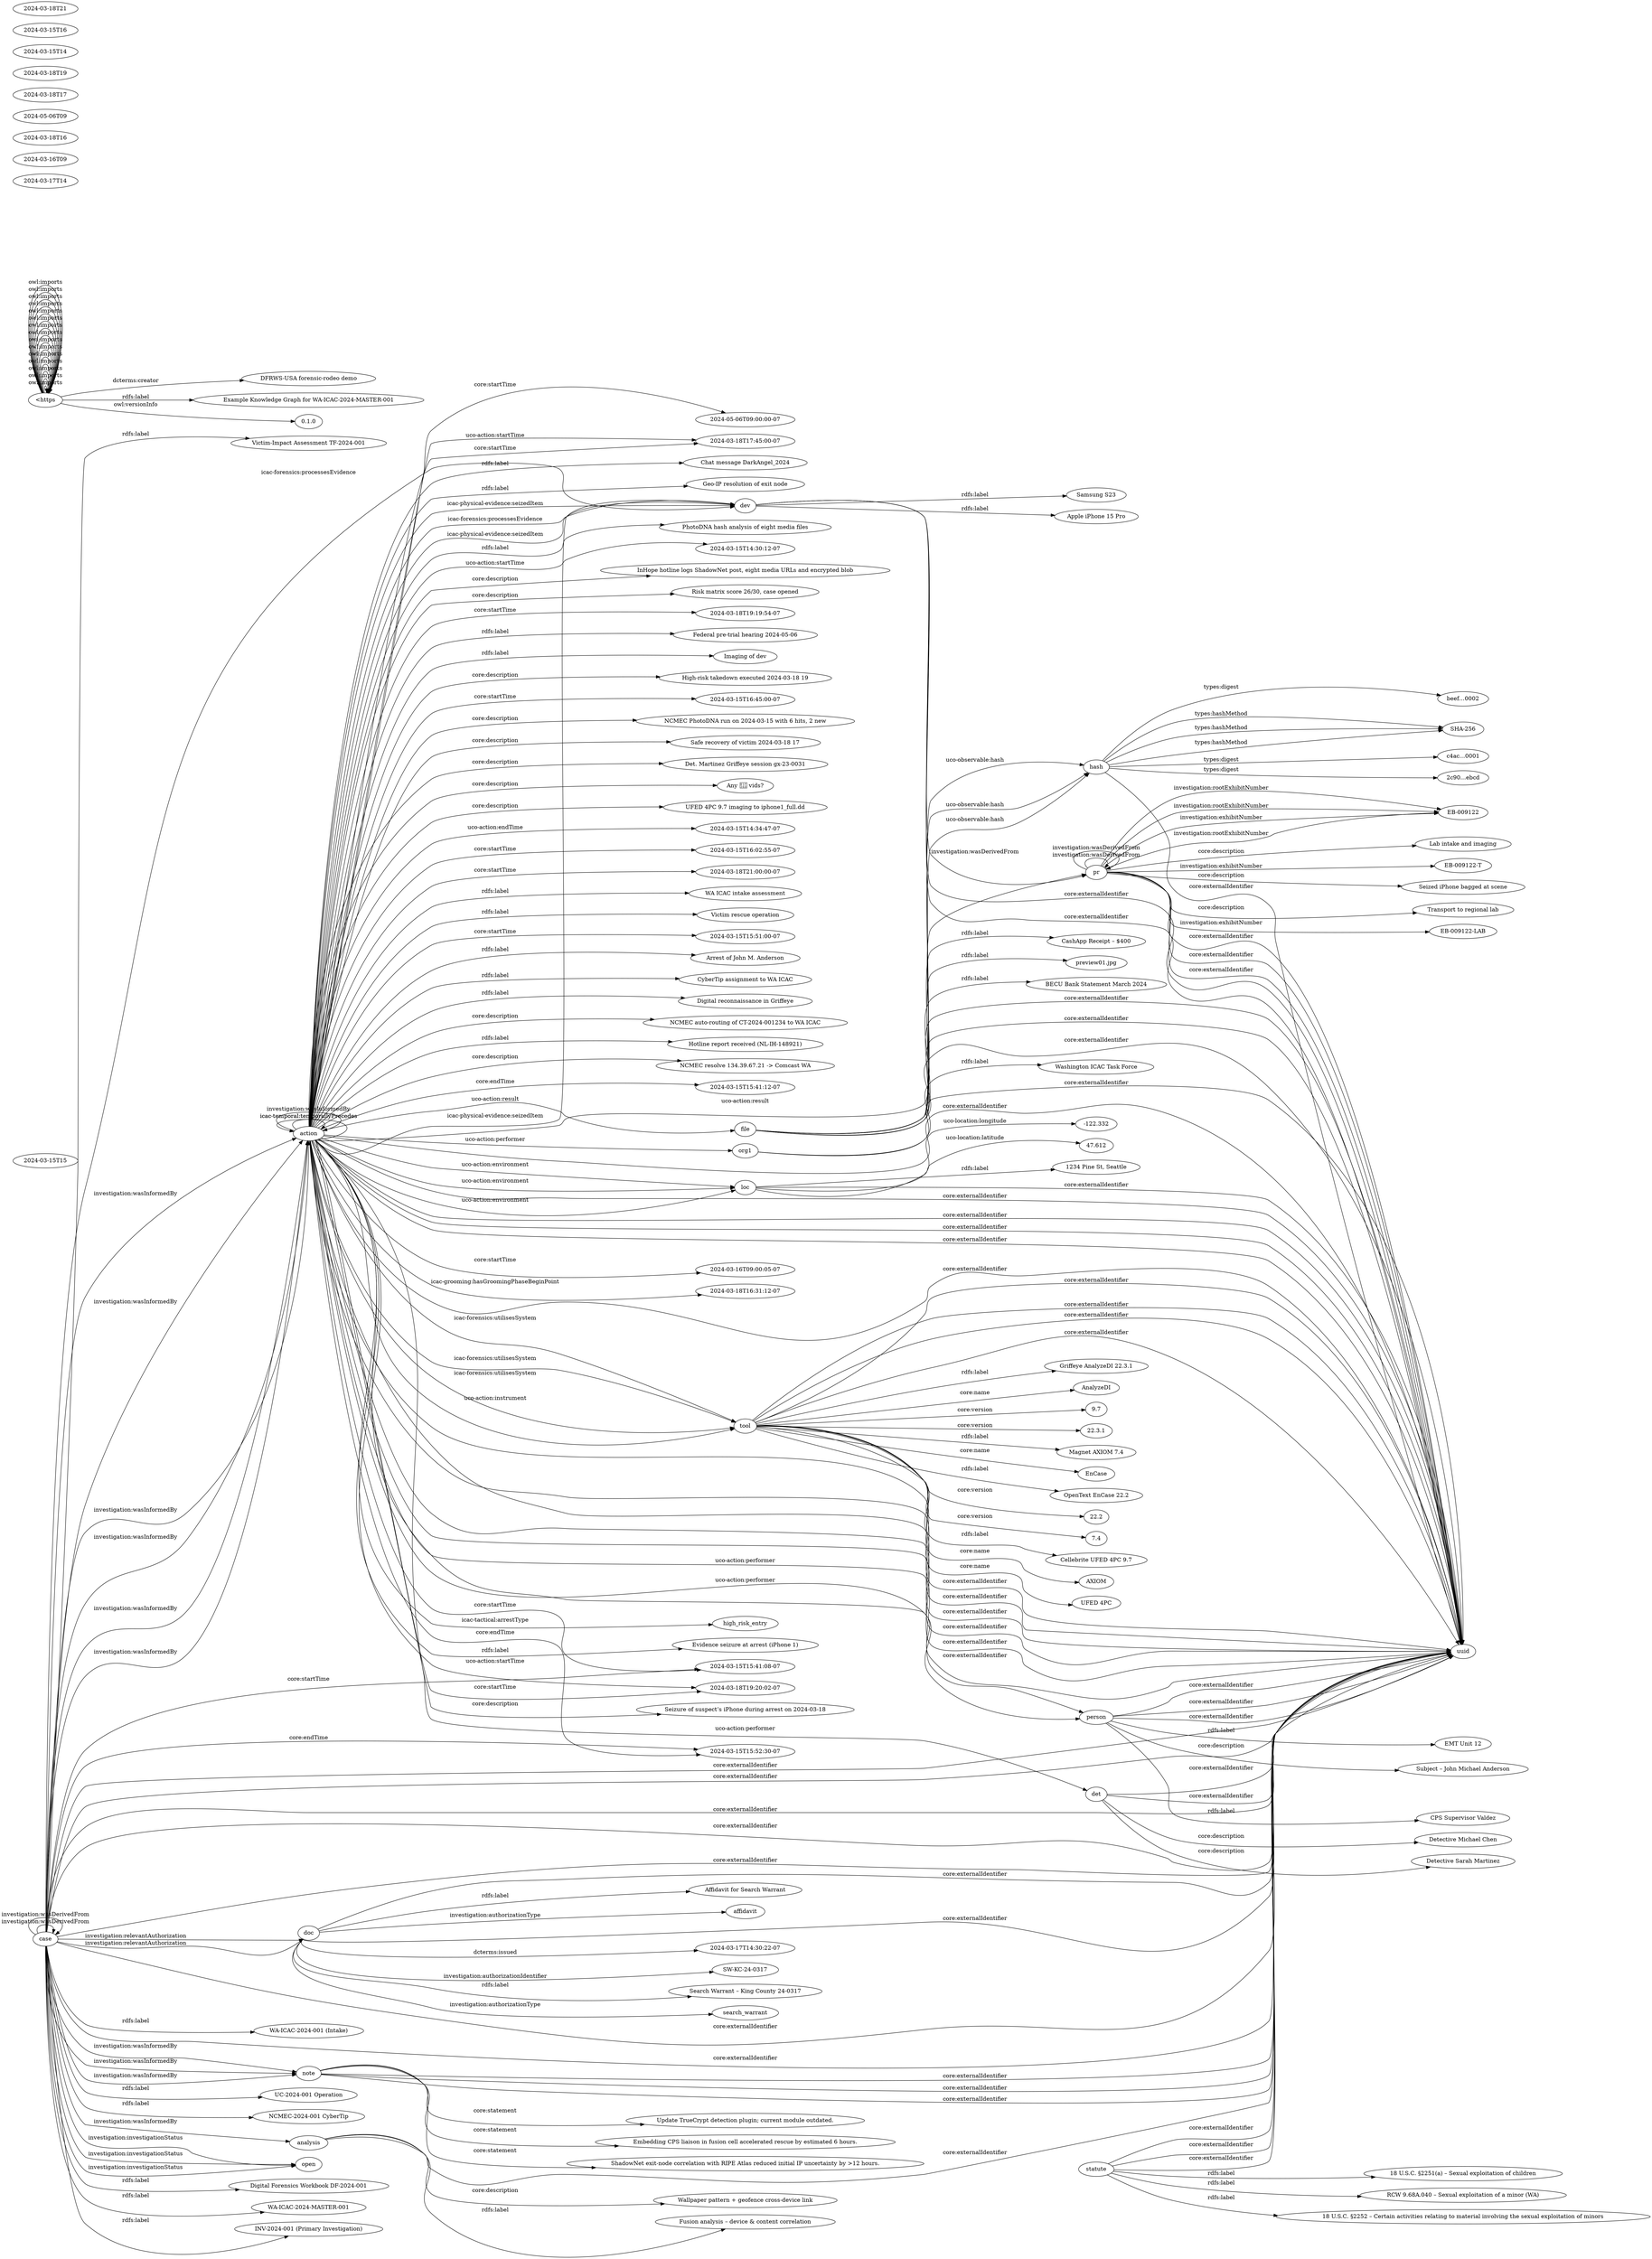 digraph knowledge_graph {
rankdir=LR;
case [shape=ellipse];
"Victim-Impact Assessment TF-2024-001" [shape=ellipse];
case:tf -> "Victim-Impact Assessment TF-2024-001" [label="rdfs:label"];
hash [shape=ellipse];
"SHA-256" [shape=ellipse];
hash:"sha256-bankpdf" -> "SHA-256" [label="types:hashMethod"];
action [shape=ellipse];
"2024-03-15T15" [shape=ellipse];
action:"photoDNA-run" -> "2024-03-15T15:41:12-07":00 [label="core:endTime"];
doc [shape=ellipse];
uuid [shape=ellipse];
doc:"aff-inv-001" -> uuid:"0df60c5f-99e6-4f77-8e6c-e67315e9e78f" [label="core:externalIdentifier"];
action [shape=ellipse];
action [shape=ellipse];
action:"victim-rescue" -> action:"pretrial-hearing" [label="icac-temporal:temporallyPrecedes"];
hash [shape=ellipse];
"c4ac…0001" [shape=ellipse];
hash:"sha256-cash400" -> "c4ac…0001" [label="types:digest"];
"<https" [shape=ellipse];
"<https" [shape=ellipse];
"<https":"//example.org/wa_icac_2024_master_001_kg>" -> "<https":"//ontology.caseontology.org/case/investigation/>" [label="owl:imports"];
note [shape=ellipse];
uuid [shape=ellipse];
note:lesson2 -> uuid:"2bf3ec52-f7cd-46e5-86a7-f4ad55e913de" [label="core:externalIdentifier"];
loc [shape=ellipse];
47.612 [shape=ellipse];
loc:"anderson-residence" -> 47.612 [label="uco-location:latitude"];
analysis [shape=ellipse];
"Fusion analysis – device & content correlation" [shape=ellipse];
analysis:"fusion-01" -> "Fusion analysis – device & content correlation" [label="rdfs:label"];
action [shape=ellipse];
person [shape=ellipse];
action:"victim-rescue" -> person:cps_valdez [label="uco-action:performer"];
pr [shape=ellipse];
"EB-009122-LAB" [shape=ellipse];
pr:"pr-labcheck-iphone" -> "EB-009122-LAB" [label="investigation:exhibitNumber"];
"<https" [shape=ellipse];
"<https" [shape=ellipse];
"<https":"//example.org/wa_icac_2024_master_001_kg>" -> "<https":"//ontology.unifiedcyberontology.org/icac/case-management>" [label="owl:imports"];
note [shape=ellipse];
"Embedding CPS liaison in fusion cell accelerated rescue by estimated 6 hours." [shape=ellipse];
note:lesson2 -> "Embedding CPS liaison in fusion cell accelerated rescue by estimated 6 hours." [label="core:statement"];
case [shape=ellipse];
note [shape=ellipse];
case:master -> note:lesson2 [label="investigation:wasInformedBy"];
tool [shape=ellipse];
AnalyzeDI [shape=ellipse];
tool:Griffeye_22_3_1 -> AnalyzeDI [label="core:name"];
"<https" [shape=ellipse];
"<https" [shape=ellipse];
"<https":"//example.org/wa_icac_2024_master_001_kg>" -> "<https":"//ontology.unifiedcyberontology.org/icac/tactical>" [label="owl:imports"];
doc [shape=ellipse];
"2024-03-17T14" [shape=ellipse];
doc:"sw-kc-24-0317" -> "2024-03-17T14:30:22-07":00 [label="dcterms:issued"];
statute [shape=ellipse];
"18 U.S.C. §2251(a) – Sexual exploitation of children" [shape=ellipse];
statute:"18_2251a" -> "18 U.S.C. §2251(a) – Sexual exploitation of children" [label="rdfs:label"];
action [shape=ellipse];
"2024-03-16T09" [shape=ellipse];
action:"digital-recon" -> "2024-03-16T09:00:05-07":00 [label="core:startTime"];
action [shape=ellipse];
uuid [shape=ellipse];
action:"seizure-iphone-1" -> uuid:"5d14f6b8-f67d-4cd2-929b-9b192d08d4db" [label="core:externalIdentifier"];
case [shape=ellipse];
"WA-ICAC-2024-001 (Intake)" [shape=ellipse];
case:intake -> "WA-ICAC-2024-001 (Intake)" [label="rdfs:label"];
tool [shape=ellipse];
9.7 [shape=ellipse];
tool:UFED_4PC_9_7 -> 9.7 [label="core:version"];
action [shape=ellipse];
"2024-03-18T16" [shape=ellipse];
action:"chat-groom-msg" -> "2024-03-18T16:31:12-07":00 [label="icac-grooming:hasGroomingPhaseBeginPoint"];
note [shape=ellipse];
uuid [shape=ellipse];
note:lesson3 -> uuid:"0ebfc251-37f6-430d-a9b7-91d9fe2a4ca4" [label="core:externalIdentifier"];
tool [shape=ellipse];
"22.3.1" [shape=ellipse];
tool:Griffeye_22_3_1 -> "22.3.1" [label="core:version"];
tool [shape=ellipse];
uuid [shape=ellipse];
tool:EnCase_22_2 -> uuid:"4afd90ad-7390-4722-9e9e-8ac87f3ce811" [label="core:externalIdentifier"];
tool [shape=ellipse];
"Magnet AXIOM 7.4" [shape=ellipse];
tool:AXIOM_7_4 -> "Magnet AXIOM 7.4" [label="rdfs:label"];
case [shape=ellipse];
action [shape=ellipse];
case:intake -> action:"intake-assessment" [label="investigation:wasInformedBy"];
action [shape=ellipse];
"2024-05-06T09" [shape=ellipse];
action:"pretrial-hearing" -> "2024-05-06T09:00:00-07":00 [label="core:startTime"];
action [shape=ellipse];
"2024-03-18T17" [shape=ellipse];
action:"victim-rescue" -> "2024-03-18T17:45:00-07":00 [label="core:startTime"];
action [shape=ellipse];
"Chat message DarkAngel_2024" [shape=ellipse];
action:"chat-groom-msg" -> "Chat message DarkAngel_2024" [label="rdfs:label"];
case [shape=ellipse];
action [shape=ellipse];
case:inv -> action:"digital-recon" [label="investigation:wasInformedBy"];
action [shape=ellipse];
"Geo-IP resolution of exit node" [shape=ellipse];
action:"geoip-resolve" -> "Geo-IP resolution of exit node" [label="rdfs:label"];
pr [shape=ellipse];
uuid [shape=ellipse];
pr:"pr-seizure-iphone" -> uuid:"f91a8c01-af31-4896-9cc4-df5147e6abc0" [label="core:externalIdentifier"];
action [shape=ellipse];
dev [shape=ellipse];
action:"arrest-01" -> dev:"iphone-1" [label="icac-physical-evidence:seizedItem"];
case [shape=ellipse];
doc [shape=ellipse];
case:inv -> doc:"sw-kc-24-0317" [label="investigation:relevantAuthorization"];
action [shape=ellipse];
action [shape=ellipse];
action:"photoDNA-run" -> action:"geoip-resolve" [label="investigation:wasInformedBy"];
tool [shape=ellipse];
EnCase [shape=ellipse];
tool:EnCase_22_2 -> EnCase [label="core:name"];
"<https" [shape=ellipse];
"<https" [shape=ellipse];
"<https":"//example.org/wa_icac_2024_master_001_kg>" -> "<https":"//ontology.unifiedcyberontology.org/icac/grooming>" [label="owl:imports"];
case [shape=ellipse];
uuid [shape=ellipse];
case:intake -> uuid:"fa8c9048-71ad-45cd-b273-fb08a4c1c72a" [label="core:externalIdentifier"];
case [shape=ellipse];
"2024-03-15T15" [shape=ellipse];
case:tip -> "2024-03-15T15:41:08-07":00 [label="core:startTime"];
action [shape=ellipse];
loc [shape=ellipse];
action:"seizure-iphone-1" -> loc:"arrest-location" [label="uco-action:environment"];
dev [shape=ellipse];
"Samsung S23" [shape=ellipse];
dev:"s23-1" -> "Samsung S23" [label="rdfs:label"];
action [shape=ellipse];
file [shape=ellipse];
action:"hotline-report" -> file:"media-urls-bundle" [label="uco-action:result"];
case [shape=ellipse];
action [shape=ellipse];
case:uc -> action:"chat-groom-msg" [label="investigation:wasInformedBy"];
case [shape=ellipse];
uuid [shape=ellipse];
case:inv -> uuid:"07c3b6f5-3cda-4ee0-bf16-1bb08e632ee4" [label="core:externalIdentifier"];
case [shape=ellipse];
doc [shape=ellipse];
case:master -> doc:"sw-kc-24-0317" [label="investigation:relevantAuthorization"];
tool [shape=ellipse];
"OpenText EnCase 22.2" [shape=ellipse];
tool:EnCase_22_2 -> "OpenText EnCase 22.2" [label="rdfs:label"];
"<https" [shape=ellipse];
"<https" [shape=ellipse];
"<https":"//example.org/wa_icac_2024_master_001_kg>" -> "<https":"//ontology.unifiedcyberontology.org/icac/taskforce>" [label="owl:imports"];
statute [shape=ellipse];
uuid [shape=ellipse];
statute:RCW_9_68a_040 -> uuid:"ef4bb2a3-9cb2-4d72-b138-cd8fb7f4795c" [label="core:externalIdentifier"];
action [shape=ellipse];
"2024-03-18T19" [shape=ellipse];
action:"seizure-iphone-1" -> "2024-03-18T19:20:02-07":00 [label="uco-action:startTime"];
"<https" [shape=ellipse];
"DFRWS-USA forensic-rodeo demo" [shape=ellipse];
"<https":"//example.org/wa_icac_2024_master_001_kg>" -> "DFRWS-USA forensic-rodeo demo" [label="dcterms:creator"];
action [shape=ellipse];
uuid [shape=ellipse];
action:"hotline-report" -> uuid:"0d7062b5-0b54-49c9-be78-73ba7e62a3c1" [label="core:externalIdentifier"];
action [shape=ellipse];
org1 [shape=ellipse];
action:"hotline-report" -> org1:ncmec [label="uco-action:performer"];
action [shape=ellipse];
"PhotoDNA hash analysis of eight media files" [shape=ellipse];
action:"photoDNA-run" -> "PhotoDNA hash analysis of eight media files" [label="rdfs:label"];
action [shape=ellipse];
"2024-03-15T14" [shape=ellipse];
action:"hotline-report" -> "2024-03-15T14:30:12-07":00 [label="uco-action:startTime"];
pr [shape=ellipse];
pr [shape=ellipse];
pr:"pr-labcheck-iphone" -> pr:"pr-transport-iphone" [label="investigation:wasDerivedFrom"];
action [shape=ellipse];
"InHope hotline logs ShadowNet post, eight media URLs and encrypted blob" [shape=ellipse];
action:"hotline-report" -> "InHope hotline logs ShadowNet post, eight media URLs and encrypted blob" [label="core:description"];
action [shape=ellipse];
uuid [shape=ellipse];
action:"pretrial-hearing" -> uuid:"30edb725-97d7-4e11-8f15-8a237c26df5a" [label="core:externalIdentifier"];
action [shape=ellipse];
action [shape=ellipse];
action:"seizure-iphone-1" -> action:"device-imaging-iphone" [label="icac-temporal:temporallyPrecedes"];
tool [shape=ellipse];
uuid [shape=ellipse];
tool:UFED_4PC_9_7 -> uuid:"f09d252a-df93-4bc7-8abe-4d35e48e39cd" [label="core:externalIdentifier"];
hash [shape=ellipse];
"2c90…ebcd" [shape=ellipse];
hash:"sha256-2c90ebcd" -> "2c90…ebcd" [label="types:digest"];
action [shape=ellipse];
pr [shape=ellipse];
action:"seizure-iphone-1" -> pr:"pr-seizure-iphone" [label="uco-action:result"];
tool [shape=ellipse];
22.2 [shape=ellipse];
tool:EnCase_22_2 -> 22.2 [label="core:version"];
action [shape=ellipse];
"Seizure of suspect’s iPhone during arrest on 2024-03-18" [shape=ellipse];
action:"seizure-iphone-1" -> "Seizure of suspect’s iPhone during arrest on 2024-03-18" [label="core:description"];
action [shape=ellipse];
"Risk matrix score 26/30, case opened" [shape=ellipse];
action:"intake-assessment" -> "Risk matrix score 26/30, case opened" [label="core:description"];
case [shape=ellipse];
dev [shape=ellipse];
case:df -> dev:"iphone-1" [label="icac-forensics:processesEvidence"];
action [shape=ellipse];
uuid [shape=ellipse];
action:"chat-groom-msg" -> uuid:"3d34ec1e-c05e-4d39-9290-11ebb71416dd" [label="core:externalIdentifier"];
doc [shape=ellipse];
uuid [shape=ellipse];
doc:"sw-kc-24-0317" -> uuid:"b1dc4f83-5157-4a36-a316-74ab4d9e14bb" [label="core:externalIdentifier"];
loc [shape=ellipse];
"1234 Pine St, Seattle" [shape=ellipse];
loc:"anderson-residence" -> "1234 Pine St, Seattle" [label="rdfs:label"];
action [shape=ellipse];
tool [shape=ellipse];
action:"seizure-iphone-1" -> tool:"takedown-equipment" [label="uco-action:instrument"];
action [shape=ellipse];
"2024-03-18T19" [shape=ellipse];
action:"arrest-01" -> "2024-03-18T19:19:54-07":00 [label="core:startTime"];
action [shape=ellipse];
"Federal pre-trial hearing 2024-05-06" [shape=ellipse];
action:"pretrial-hearing" -> "Federal pre-trial hearing 2024-05-06" [label="rdfs:label"];
action [shape=ellipse];
"2024-03-18T17" [shape=ellipse];
action:"victim-rescue" -> "2024-03-18T17:45:00-07":00 [label="uco-action:startTime"];
pr [shape=ellipse];
uuid [shape=ellipse];
pr:"pr-transport-iphone" -> uuid:"4b33b5d1-6db3-4f7e-9e8d-2e912b4e7579" [label="core:externalIdentifier"];
statute [shape=ellipse];
uuid [shape=ellipse];
statute:"18_2251a" -> uuid:"b67d8f3e-6451-4e21-bc21-88bb5fe9ef61" [label="core:externalIdentifier"];
action [shape=ellipse];
"Imaging of dev" [shape=ellipse];
action:"device-imaging-iphone" -> "Imaging of dev":"iphone-1" [label="rdfs:label"];
action [shape=ellipse];
high_risk_entry [shape=ellipse];
action:"seizure-iphone-1" -> high_risk_entry [label="icac-tactical:arrestType"];
action [shape=ellipse];
loc [shape=ellipse];
action:"victim-rescue" -> loc:"victim-location" [label="uco-action:environment"];
pr [shape=ellipse];
"EB-009122" [shape=ellipse];
pr:"pr-seizure-iphone" -> "EB-009122" [label="investigation:exhibitNumber"];
action [shape=ellipse];
dev [shape=ellipse];
action:"device-imaging-iphone" -> dev:"iphone-1" [label="icac-forensics:processesEvidence"];
action [shape=ellipse];
dev [shape=ellipse];
action:"arrest-01" -> dev:"s23-1" [label="icac-physical-evidence:seizedItem"];
case [shape=ellipse];
"UC-2024-001 Operation" [shape=ellipse];
case:uc -> "UC-2024-001 Operation" [label="rdfs:label"];
pr [shape=ellipse];
"Lab intake and imaging" [shape=ellipse];
pr:"pr-labcheck-iphone" -> "Lab intake and imaging" [label="core:description"];
case [shape=ellipse];
note [shape=ellipse];
case:master -> note:lesson1 [label="investigation:wasInformedBy"];
hash [shape=ellipse];
"beef…0002" [shape=ellipse];
hash:"sha256-bankpdf" -> "beef…0002" [label="types:digest"];
file [shape=ellipse];
"BECU Bank Statement March 2024" [shape=ellipse];
file:bank_statement_pdf -> "BECU Bank Statement March 2024" [label="rdfs:label"];
"<https" [shape=ellipse];
"<https" [shape=ellipse];
"<https":"//example.org/wa_icac_2024_master_001_kg>" -> "<https":"//ontology.unifiedcyberontology.org/icac/victim-impact>" [label="owl:imports"];
pr [shape=ellipse];
"EB-009122" [shape=ellipse];
pr:"pr-labcheck-iphone" -> "EB-009122" [label="investigation:rootExhibitNumber"];
case [shape=ellipse];
note [shape=ellipse];
case:master -> note:lesson3 [label="investigation:wasInformedBy"];
case [shape=ellipse];
uuid [shape=ellipse];
case:tip -> uuid:"1e2c4b7e-77c8-4f42-8f16-8e5b9d5b2e99" [label="core:externalIdentifier"];
file [shape=ellipse];
uuid [shape=ellipse];
file:bank_statement_pdf -> uuid:"faa22579-b865-4d33-8b83-4d70ad23d070" [label="core:externalIdentifier"];
action [shape=ellipse];
"High-risk takedown executed 2024-03-18 19" [shape=ellipse];
action:"arrest-01" -> "High-risk takedown executed 2024-03-18 19":"19 PST" [label="core:description"];
action [shape=ellipse];
"2024-03-15T16" [shape=ellipse];
action:"intake-assessment" -> "2024-03-15T16:45:00-07":00 [label="core:startTime"];
action [shape=ellipse];
"NCMEC PhotoDNA run on 2024-03-15 with 6 hits, 2 new" [shape=ellipse];
action:"photoDNA-run" -> "NCMEC PhotoDNA run on 2024-03-15 with 6 hits, 2 new" [label="core:description"];
loc [shape=ellipse];
"-122.332" [shape=ellipse];
loc:"anderson-residence" -> "-122.332" [label="uco-location:longitude"];
note [shape=ellipse];
"ShadowNet exit-node correlation with RIPE Atlas reduced initial IP uncertainty by >12 hours." [shape=ellipse];
note:lesson1 -> "ShadowNet exit-node correlation with RIPE Atlas reduced initial IP uncertainty by >12 hours." [label="core:statement"];
person [shape=ellipse];
uuid [shape=ellipse];
person:"john-anderson" -> uuid:"f3d4a2b6-2c52-4c0a-9e3a-09eb47844d18" [label="core:externalIdentifier"];
dev [shape=ellipse];
"Apple iPhone 15 Pro" [shape=ellipse];
dev:"iphone-1" -> "Apple iPhone 15 Pro" [label="rdfs:label"];
case [shape=ellipse];
action [shape=ellipse];
case:df -> action:"device-imaging-iphone" [label="investigation:wasInformedBy"];
doc [shape=ellipse];
"SW-KC-24-0317" [shape=ellipse];
doc:"sw-kc-24-0317" -> "SW-KC-24-0317" [label="investigation:authorizationIdentifier"];
case [shape=ellipse];
"NCMEC-2024-001 CyberTip" [shape=ellipse];
case:tip -> "NCMEC-2024-001 CyberTip" [label="rdfs:label"];
loc [shape=ellipse];
uuid [shape=ellipse];
loc:"anderson-residence" -> uuid:"2de6bffa-924c-4ed9-97bc-2c4c9c1c2b20" [label="core:externalIdentifier"];
tool [shape=ellipse];
7.4 [shape=ellipse];
tool:AXIOM_7_4 -> 7.4 [label="core:version"];
action [shape=ellipse];
"Safe recovery of victim 2024-03-18 17" [shape=ellipse];
action:"victim-rescue" -> "Safe recovery of victim 2024-03-18 17":45 [label="core:description"];
person [shape=ellipse];
uuid [shape=ellipse];
person:cps_valdez -> uuid:"a9ae99b0-2836-4fa4-b4e2-09847162f216" [label="core:externalIdentifier"];
case [shape=ellipse];
case [shape=ellipse];
case:master -> case:tip [label="investigation:wasDerivedFrom"];
hash [shape=ellipse];
"SHA-256" [shape=ellipse];
hash:"sha256-cash400" -> "SHA-256" [label="types:hashMethod"];
file [shape=ellipse];
hash [shape=ellipse];
file:cashapp_receipt_400 -> hash:"sha256-cash400" [label="uco-observable:hash"];
action [shape=ellipse];
"Det. Martinez Griffeye session gx-23-0031" [shape=ellipse];
action:"digital-recon" -> "Det. Martinez Griffeye session gx-23-0031" [label="core:description"];
doc [shape=ellipse];
"Search Warrant – King County 24-0317" [shape=ellipse];
doc:"sw-kc-24-0317" -> "Search Warrant – King County 24-0317" [label="rdfs:label"];
action [shape=ellipse];
"Any 🍭 vids?" [shape=ellipse];
action:"chat-groom-msg" -> "Any 🍭 vids?" [label="core:description"];
action [shape=ellipse];
"UFED 4PC 9.7 imaging to iphone1_full.dd" [shape=ellipse];
action:"device-imaging-iphone" -> "UFED 4PC 9.7 imaging to iphone1_full.dd" [label="core:description"];
pr [shape=ellipse];
"EB-009122" [shape=ellipse];
pr:"pr-transport-iphone" -> "EB-009122" [label="investigation:rootExhibitNumber"];
"<https" [shape=ellipse];
"<https" [shape=ellipse];
"<https":"//example.org/wa_icac_2024_master_001_kg>" -> "<https":"//ontology.unifiedcyberontology.org/uco/identity/>" [label="owl:imports"];
"<https" [shape=ellipse];
"<https" [shape=ellipse];
"<https":"//example.org/wa_icac_2024_master_001_kg>" -> "<https":"//ontology.unifiedcyberontology.org/icac/forensics>" [label="owl:imports"];
det [shape=ellipse];
uuid [shape=ellipse];
det:"m-chen" -> uuid:"8c8d6a77-8899-4825-a604-785c9b5df4de" [label="core:externalIdentifier"];
action [shape=ellipse];
uuid [shape=ellipse];
action:"device-imaging-iphone" -> uuid:"16c8dfe5-e79e-4be0-9d2d-7c6e4b15bf95" [label="core:externalIdentifier"];
case [shape=ellipse];
case [shape=ellipse];
case:intake -> case:tip [label="investigation:wasDerivedFrom"];
case [shape=ellipse];
uuid [shape=ellipse];
case:uc -> uuid:"e66e2cd3-6d9a-4b2f-afd5-8af1f3cf37e8" [label="core:externalIdentifier"];
case [shape=ellipse];
"2024-03-15T15" [shape=ellipse];
case:tip -> "2024-03-15T15:52:30-07":00 [label="core:endTime"];
statute [shape=ellipse];
"RCW 9.68A.040 – Sexual exploitation of a minor (WA)" [shape=ellipse];
statute:RCW_9_68a_040 -> "RCW 9.68A.040 – Sexual exploitation of a minor (WA)" [label="rdfs:label"];
pr [shape=ellipse];
"EB-009122-T" [shape=ellipse];
pr:"pr-transport-iphone" -> "EB-009122-T" [label="investigation:exhibitNumber"];
action [shape=ellipse];
"2024-03-15T14" [shape=ellipse];
action:"hotline-report" -> "2024-03-15T14:34:47-07":00 [label="uco-action:endTime"];
doc [shape=ellipse];
search_warrant [shape=ellipse];
doc:"sw-kc-24-0317" -> search_warrant [label="investigation:authorizationType"];
hash [shape=ellipse];
"SHA-256" [shape=ellipse];
hash:"sha256-2c90ebcd" -> "SHA-256" [label="types:hashMethod"];
action [shape=ellipse];
det [shape=ellipse];
action:"seizure-iphone-1" -> det:"m-chen" [label="uco-action:performer"];
action [shape=ellipse];
"2024-03-15T16" [shape=ellipse];
action:"geoip-resolve" -> "2024-03-15T16:02:55-07":00 [label="core:startTime"];
action [shape=ellipse];
"2024-03-18T21" [shape=ellipse];
action:"device-imaging-iphone" -> "2024-03-18T21:00:00-07":00 [label="core:startTime"];
hash [shape=ellipse];
uuid [shape=ellipse];
hash:"sha256-2c90ebcd" -> uuid:"e649b27b-ef03-41e8-a14e-5d3e106bb7a9" [label="core:externalIdentifier"];
action [shape=ellipse];
"WA ICAC intake assessment" [shape=ellipse];
action:"intake-assessment" -> "WA ICAC intake assessment" [label="rdfs:label"];
person [shape=ellipse];
"Subject – John Michael Anderson" [shape=ellipse];
person:"john-anderson" -> "Subject – John Michael Anderson" [label="core:description"];
note [shape=ellipse];
uuid [shape=ellipse];
note:lesson1 -> uuid:"d8a9c99c-fa66-4653-8eb0-45e57d3e57d4" [label="core:externalIdentifier"];
case [shape=ellipse];
action [shape=ellipse];
case:tip -> action:"hotline-report" [label="investigation:wasInformedBy"];
"<https" [shape=ellipse];
"<https" [shape=ellipse];
"<https":"//example.org/wa_icac_2024_master_001_kg>" -> "<https":"//ontology.unifiedcyberontology.org/icac/usa-federal-law>" [label="owl:imports"];
det [shape=ellipse];
"Detective Michael Chen" [shape=ellipse];
det:"m-chen" -> "Detective Michael Chen" [label="core:description"];
action [shape=ellipse];
"Victim rescue operation" [shape=ellipse];
action:"victim-rescue" -> "Victim rescue operation" [label="rdfs:label"];
case [shape=ellipse];
analysis [shape=ellipse];
case:tf -> analysis:"fusion-01" [label="investigation:wasInformedBy"];
doc [shape=ellipse];
affidavit [shape=ellipse];
doc:"aff-inv-001" -> affidavit [label="investigation:authorizationType"];
action [shape=ellipse];
uuid [shape=ellipse];
action:"photoDNA-run" -> uuid:"a2c3e0e1-44d6-4d9b-be7c-b33c78df68ea" [label="core:externalIdentifier"];
tool [shape=ellipse];
"Cellebrite UFED 4PC 9.7" [shape=ellipse];
tool:UFED_4PC_9_7 -> "Cellebrite UFED 4PC 9.7" [label="rdfs:label"];
"<https" [shape=ellipse];
"<https" [shape=ellipse];
"<https":"//example.org/wa_icac_2024_master_001_kg>" -> "<https":"//ontology.unifiedcyberontology.org/uco/action/>" [label="owl:imports"];
"<https" [shape=ellipse];
"Example Knowledge Graph for WA-ICAC-2024-MASTER-001" [shape=ellipse];
"<https":"//example.org/wa_icac_2024_master_001_kg>" -> "Example Knowledge Graph for WA-ICAC-2024-MASTER-001" [label="rdfs:label"];
dev [shape=ellipse];
uuid [shape=ellipse];
dev:"iphone-1" -> uuid:"af11c5de-ae64-4b58-b47d-342d2990e634" [label="core:externalIdentifier"];
file [shape=ellipse];
"CashApp Receipt – $400" [shape=ellipse];
file:cashapp_receipt_400 -> "CashApp Receipt – $400" [label="rdfs:label"];
pr [shape=ellipse];
"EB-009122" [shape=ellipse];
pr:"pr-seizure-iphone" -> "EB-009122" [label="investigation:rootExhibitNumber"];
pr [shape=ellipse];
pr [shape=ellipse];
pr:"pr-transport-iphone" -> pr:"pr-seizure-iphone" [label="investigation:wasDerivedFrom"];
action [shape=ellipse];
uuid [shape=ellipse];
action:"victim-rescue" -> uuid:"7b616c46-15cb-4faf-aa01-d413b0633b44" [label="core:externalIdentifier"];
pr [shape=ellipse];
uuid [shape=ellipse];
pr:"pr-labcheck-iphone" -> uuid:"94f9cc32-9814-4256-9fbc-6e3c71e11371" [label="core:externalIdentifier"];
action [shape=ellipse];
tool [shape=ellipse];
action:"photoDNA-run" -> tool:Griffeye_22_3_1 [label="icac-forensics:utilisesSystem"];
file [shape=ellipse];
"preview01.jpg" [shape=ellipse];
file:f1 -> "preview01.jpg" [label="rdfs:label"];
action [shape=ellipse];
uuid [shape=ellipse];
action:"cybertip-assignment" -> uuid:"9b8b8b71-41c1-4e37-97f5-28c7225e63d5" [label="core:externalIdentifier"];
tool [shape=ellipse];
uuid [shape=ellipse];
tool:AXIOM_7_4 -> uuid:"202eac92-1b54-4aa7-a27e-f4abe91f6c0f" [label="core:externalIdentifier"];
person [shape=ellipse];
"CPS Supervisor Valdez" [shape=ellipse];
person:cps_valdez -> "CPS Supervisor Valdez" [label="rdfs:label"];
action [shape=ellipse];
loc [shape=ellipse];
action:"hotline-report" -> loc:"inHope-nl" [label="uco-action:environment"];
action [shape=ellipse];
"2024-03-15T15" [shape=ellipse];
action:"cybertip-assignment" -> "2024-03-15T15:51:00-07":00 [label="core:startTime"];
case [shape=ellipse];
open [shape=ellipse];
case:inv -> open [label="investigation:investigationStatus"];
action [shape=ellipse];
"Arrest of John M. Anderson" [shape=ellipse];
action:"arrest-01" -> "Arrest of John M. Anderson" [label="rdfs:label"];
tool [shape=ellipse];
AXIOM [shape=ellipse];
tool:AXIOM_7_4 -> AXIOM [label="core:name"];
case [shape=ellipse];
uuid [shape=ellipse];
case:master -> uuid:"4f4e9e9d-3ffa-4b89-a2d5-d1fe0e1a6ac2" [label="core:externalIdentifier"];
action [shape=ellipse];
"CyberTip assignment to WA ICAC" [shape=ellipse];
action:"cybertip-assignment" -> "CyberTip assignment to WA ICAC" [label="rdfs:label"];
case [shape=ellipse];
"Digital Forensics Workbook DF-2024-001" [shape=ellipse];
case:df -> "Digital Forensics Workbook DF-2024-001" [label="rdfs:label"];
pr [shape=ellipse];
"Seized iPhone bagged at scene" [shape=ellipse];
pr:"pr-seizure-iphone" -> "Seized iPhone bagged at scene" [label="core:description"];
action [shape=ellipse];
"Digital reconnaissance in Griffeye" [shape=ellipse];
action:"digital-recon" -> "Digital reconnaissance in Griffeye" [label="rdfs:label"];
dev [shape=ellipse];
uuid [shape=ellipse];
dev:"s23-1" -> uuid:"64d13d3c-dd50-4f00-a93e-1ebeb6b72889" [label="core:externalIdentifier"];
"<https" [shape=ellipse];
"<https" [shape=ellipse];
"<https":"//example.org/wa_icac_2024_master_001_kg>" -> "<https":"//ontology.unifiedcyberontology.org/icac/us/ncmec/0.2>" [label="owl:imports"];
case [shape=ellipse];
"WA-ICAC-2024-MASTER-001" [shape=ellipse];
case:master -> "WA-ICAC-2024-MASTER-001" [label="rdfs:label"];
case [shape=ellipse];
open [shape=ellipse];
case:master -> open [label="investigation:investigationStatus"];
org1 [shape=ellipse];
uuid [shape=ellipse];
org1:"wa-icac-taskforce" -> uuid:"5c2dc22c-a4fb-4c91-a130-8774b2a4980e" [label="core:externalIdentifier"];
dev [shape=ellipse];
pr [shape=ellipse];
dev:"iphone-1" -> pr:"pr-seizure-iphone" [label="investigation:wasDerivedFrom"];
action [shape=ellipse];
tool [shape=ellipse];
action:"digital-recon" -> tool:Griffeye_22_3_1 [label="icac-forensics:utilisesSystem"];
doc [shape=ellipse];
"Affidavit for Search Warrant" [shape=ellipse];
doc:"aff-inv-001" -> "Affidavit for Search Warrant" [label="rdfs:label"];
note [shape=ellipse];
"Update TrueCrypt detection plugin; current module outdated." [shape=ellipse];
note:lesson3 -> "Update TrueCrypt detection plugin; current module outdated." [label="core:statement"];
action [shape=ellipse];
"NCMEC auto-routing of CT-2024-001234 to WA ICAC" [shape=ellipse];
action:"cybertip-assignment" -> "NCMEC auto-routing of CT-2024-001234 to WA ICAC" [label="core:description"];
file [shape=ellipse];
uuid [shape=ellipse];
file:cashapp_receipt_400 -> uuid:"5a1ab7b8-f019-4c2f-a07b-5977b4c5dce0" [label="core:externalIdentifier"];
case [shape=ellipse];
uuid [shape=ellipse];
case:df -> uuid:"1b88be71-5a10-4e43-8915-23aa507fa2d2" [label="core:externalIdentifier"];
tool [shape=ellipse];
uuid [shape=ellipse];
tool:Griffeye_22_3_1 -> uuid:"1d9a4d63-3b71-4d37-8c4c-bff1d0b33c0a" [label="core:externalIdentifier"];
case [shape=ellipse];
open [shape=ellipse];
case:intake -> open [label="investigation:investigationStatus"];
action [shape=ellipse];
"2024-03-15T15" [shape=ellipse];
action:"cybertip-assignment" -> "2024-03-15T15:52:30-07":00 [label="core:endTime"];
action [shape=ellipse];
uuid [shape=ellipse];
action:"intake-assessment" -> uuid:"2cfa85db-9e4d-4c3c-bbc1-77b6da6e5e18" [label="core:externalIdentifier"];
action [shape=ellipse];
tool [shape=ellipse];
action:"device-imaging-iphone" -> tool:UFED_4PC_9_7 [label="icac-forensics:utilisesSystem"];
"<https" [shape=ellipse];
"<https" [shape=ellipse];
"<https":"//example.org/wa_icac_2024_master_001_kg>" -> "<https":"//ontology.unifiedcyberontology.org/uco/observable/>" [label="owl:imports"];
analysis [shape=ellipse];
"Wallpaper pattern + geofence cross-device link" [shape=ellipse];
analysis:"fusion-01" -> "Wallpaper pattern + geofence cross-device link" [label="core:description"];
analysis [shape=ellipse];
uuid [shape=ellipse];
analysis:"fusion-01" -> uuid:"5e88f8dd-250c-4d65-a8f7-f1450907d93f" [label="core:externalIdentifier"];
action [shape=ellipse];
"2024-03-18T19" [shape=ellipse];
action:"seizure-iphone-1" -> "2024-03-18T19:20:02-07":00 [label="core:startTime"];
action [shape=ellipse];
uuid [shape=ellipse];
action:"arrest-01" -> uuid:"9379b0e4-9dcb-4aed-97f2-6243fd1ee2e5" [label="core:externalIdentifier"];
pr [shape=ellipse];
"Transport to regional lab" [shape=ellipse];
pr:"pr-transport-iphone" -> "Transport to regional lab" [label="core:description"];
action [shape=ellipse];
"Hotline report received (NL-IH-148921)" [shape=ellipse];
action:"hotline-report" -> "Hotline report received (NL-IH-148921)" [label="rdfs:label"];
action [shape=ellipse];
"NCMEC resolve 134.39.67.21 -> Comcast WA" [shape=ellipse];
action:"geoip-resolve" -> "NCMEC resolve 134.39.67.21 -> Comcast WA" [label="core:description"];
person [shape=ellipse];
uuid [shape=ellipse];
person:emt_unit12 -> uuid:"1e68bc03-9a1e-4b37-a48c-7d876c002c21" [label="core:externalIdentifier"];
"<https" [shape=ellipse];
"0.1.0" [shape=ellipse];
"<https":"//example.org/wa_icac_2024_master_001_kg>" -> "0.1.0" [label="owl:versionInfo"];
person [shape=ellipse];
"EMT Unit 12" [shape=ellipse];
person:emt_unit12 -> "EMT Unit 12" [label="rdfs:label"];
action [shape=ellipse];
uuid [shape=ellipse];
action:"geoip-resolve" -> uuid:"50c8e68d-9a10-4c2b-9f4d-a7ddc1f6ad77" [label="core:externalIdentifier"];
file [shape=ellipse];
hash [shape=ellipse];
file:bank_statement_pdf -> hash:"sha256-bankpdf" [label="uco-observable:hash"];
statute [shape=ellipse];
"18 U.S.C. §2252 – Certain activities relating to material involving the sexual exploitation of minors" [shape=ellipse];
statute:"18_2252" -> "18 U.S.C. §2252 – Certain activities relating to material involving the sexual exploitation of minors" [label="rdfs:label"];
case [shape=ellipse];
action [shape=ellipse];
case:tip -> action:"cybertip-assignment" [label="investigation:wasInformedBy"];
det [shape=ellipse];
uuid [shape=ellipse];
det:"s-martinez" -> uuid:"a4e83acb-61d9-4d18-bb29-8c7dc9ef0c1a" [label="core:externalIdentifier"];
file [shape=ellipse];
uuid [shape=ellipse];
file:f1 -> uuid:"35ab1c24-4eca-4f74-8529-1c9d1c8f37bd" [label="core:externalIdentifier"];
action [shape=ellipse];
uuid [shape=ellipse];
action:"digital-recon" -> uuid:"ab613102-24b4-4379-9adc-5bcf9d9ab3eb" [label="core:externalIdentifier"];
tool [shape=ellipse];
"UFED 4PC" [shape=ellipse];
tool:UFED_4PC_9_7 -> "UFED 4PC" [label="core:name"];
"<https" [shape=ellipse];
"<https" [shape=ellipse];
"<https":"//example.org/wa_icac_2024_master_001_kg>" -> "<https":"//ontology.unifiedcyberontology.org/icac/physical-evidence>" [label="owl:imports"];
"<https" [shape=ellipse];
"<https" [shape=ellipse];
"<https":"//example.org/wa_icac_2024_master_001_kg>" -> "<https":"//ontology.unifiedcyberontology.org/icac/undercover>" [label="owl:imports"];
file [shape=ellipse];
hash [shape=ellipse];
file:f1 -> hash:"sha256-2c90ebcd" [label="uco-observable:hash"];
action [shape=ellipse];
"2024-03-15T15" [shape=ellipse];
action:"photoDNA-run" -> "2024-03-15T15:41:08-07":00 [label="core:startTime"];
org1 [shape=ellipse];
"Washington ICAC Task Force" [shape=ellipse];
org1:"wa-icac-taskforce" -> "Washington ICAC Task Force" [label="rdfs:label"];
det [shape=ellipse];
"Detective Sarah Martinez" [shape=ellipse];
det:"s-martinez" -> "Detective Sarah Martinez" [label="core:description"];
case [shape=ellipse];
"INV-2024-001 (Primary Investigation)" [shape=ellipse];
case:inv -> "INV-2024-001 (Primary Investigation)" [label="rdfs:label"];
action [shape=ellipse];
dev [shape=ellipse];
action:"seizure-iphone-1" -> dev:"iphone-1" [label="icac-physical-evidence:seizedItem"];
case [shape=ellipse];
uuid [shape=ellipse];
case:tf -> uuid:"22ac99d8-2e5a-4abc-aef5-3ab58804b650" [label="core:externalIdentifier"];
"<https" [shape=ellipse];
"<https" [shape=ellipse];
"<https":"//example.org/wa_icac_2024_master_001_kg>" -> "<https":"//ontology.unifiedcyberontology.org/uco/location/>" [label="owl:imports"];
statute [shape=ellipse];
uuid [shape=ellipse];
statute:"18_2252" -> uuid:"e091be88-f397-48cd-8dd7-859f60093e36" [label="core:externalIdentifier"];
tool [shape=ellipse];
"Griffeye AnalyzeDI 22.3.1" [shape=ellipse];
tool:Griffeye_22_3_1 -> "Griffeye AnalyzeDI 22.3.1" [label="rdfs:label"];
action [shape=ellipse];
person [shape=ellipse];
action:"victim-rescue" -> person:emt_unit12 [label="uco-action:performer"];
action [shape=ellipse];
"Evidence seizure at arrest (iPhone 1)" [shape=ellipse];
action:"seizure-iphone-1" -> "Evidence seizure at arrest (iPhone 1)" [label="rdfs:label"];
}

